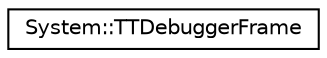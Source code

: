 digraph G
{
  edge [fontname="Helvetica",fontsize="10",labelfontname="Helvetica",labelfontsize="10"];
  node [fontname="Helvetica",fontsize="10",shape=record];
  rankdir="LR";
  Node1 [label="System::TTDebuggerFrame",height=0.2,width=0.4,color="black", fillcolor="white", style="filled",URL="$class_system_1_1_t_t_debugger_frame.html"];
}
